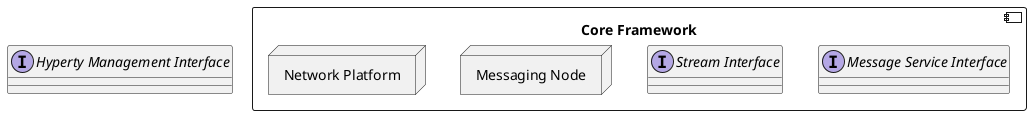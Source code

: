 @startuml
!pragma horizontalLineBetweenDifferentPackageAllowed

!ifdef SHOW_Management

node "Service Provider Support Services" as Man {

!ifdef SHOW_Governance
	node "Governance" as Gov {
	}

	Gov -[hidden]down- IdM
!endif


!ifdef SHOW_IdentityManagement
	node "Identity\nManagement" as IdM {
	}
!endif


!ifdef SHOW_Repository
	 node "Catalogue" as Rep{

	 }
!endif

!ifdef SHOW_Registry
	 node Registry as Reg{

	 }
!endif

!ifdef SHOW_Discovery
	 node Discovery as Dis{

	 }
!endif

}
!endif

interface "Hyperty Management Interface" as ManI

component "Core Framework" as wp3 {


interface "Message Service Interface" as MsgI

interface "Stream Interface" as StreamI


node "Messaging Node" {
!ifdef SHOW_MsgServer
component "Messaging Services" as Bus {

 !ifdef SHOW_MsgServerInt

	node "Communication Setup" as CommMsg {

	}

	node "Session Management" as SessionMng {

	}

	node "Message Routing" as Router {

	}

	node "Access Control" as AccessControl {

	}


	CommMsg -[hidden]down- SessionMng
	CommMsg -[hidden]down- AccessControl


  !endif

 }
!endif
}

node "Network Platform" {
!ifdef SHOW_NQC
	component "Specialised Network Services" as NQC {
	}
!endif
}

!ifdef SHOW_UA_A
	node "User Device\nRuntime\n eg Smartphone,\n IoT Device, etc " as UA_A {

	!ifdef SHOW_EndUserA
		component "User Hyperties" as Alice {
		}
	!endif
	}
!endif

!ifdef SHOW_UA_B
	node "User Device\nRuntime\n eg Smartphone,\n IoT Device, etc " as UAB {

	!ifdef SHOW_EndUserB
		component "User Hyperties" as Bob {
		}
	!endif
	}
!endif

!ifdef SHOW_NetServ
	node "Application Server\nRuntime" as NetServ {

	!ifdef SHOW_NetDevice
		component "Network Side Hyperties" as Net {
		}
	!endif
	}
!endif

}


@enduml
